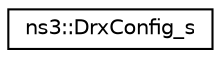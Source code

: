 digraph "Graphical Class Hierarchy"
{
 // LATEX_PDF_SIZE
  edge [fontname="Helvetica",fontsize="10",labelfontname="Helvetica",labelfontsize="10"];
  node [fontname="Helvetica",fontsize="10",shape=record];
  rankdir="LR";
  Node0 [label="ns3::DrxConfig_s",height=0.2,width=0.4,color="black", fillcolor="white", style="filled",URL="$structns3_1_1_drx_config__s.html",tooltip="See section 4.3.16 drxConfig."];
}
